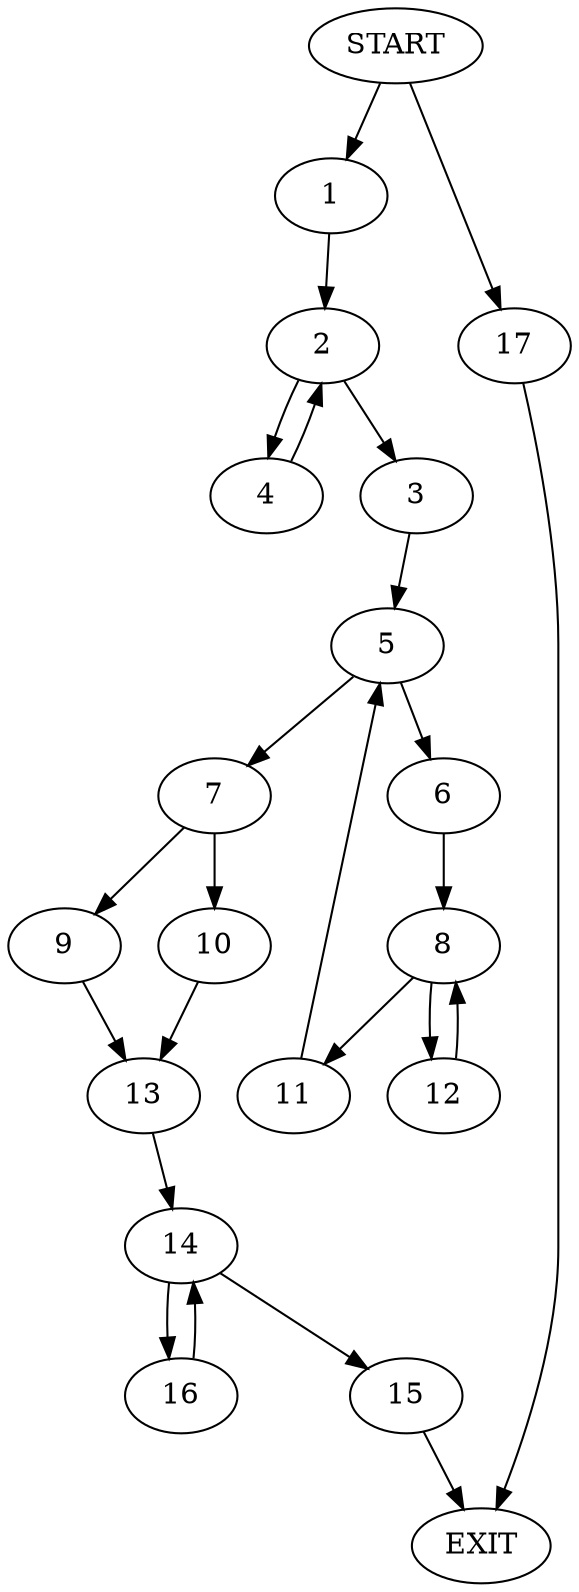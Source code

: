 digraph {
0 [label="START"]
18 [label="EXIT"]
0 -> 1
1 -> 2
2 -> 3
2 -> 4
4 -> 2
3 -> 5
5 -> 6
5 -> 7
6 -> 8
7 -> 9
7 -> 10
8 -> 11
8 -> 12
12 -> 8
11 -> 5
9 -> 13
10 -> 13
13 -> 14
14 -> 15
14 -> 16
0 -> 17
17 -> 18
15 -> 18
16 -> 14
}
